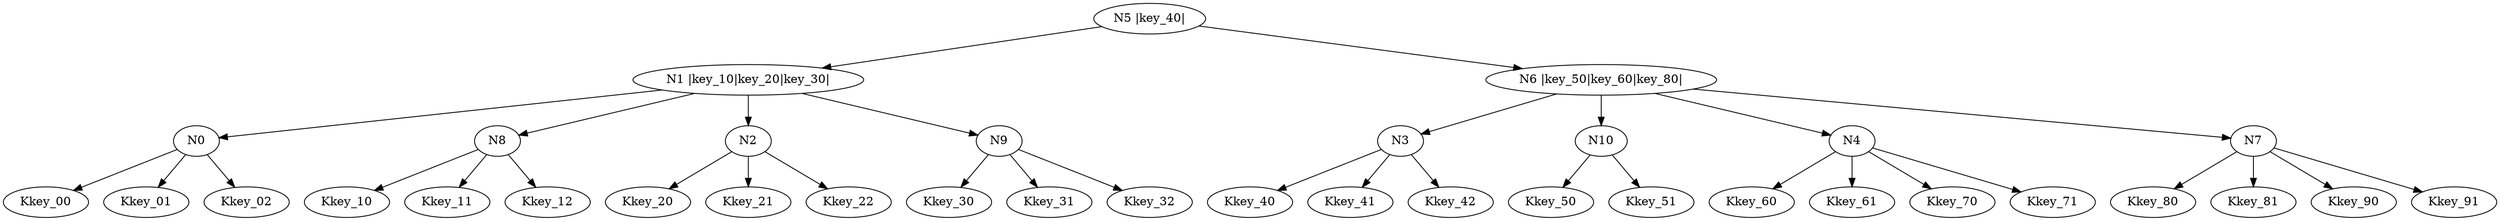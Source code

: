 digraph G {
N5[label="N5 |key_40|"]N5 -> N1;
N1[label="N1 |key_10|key_20|key_30|"]N1 -> N0;
N0 -> Kkey_00;
N0 -> Kkey_01;
N0 -> Kkey_02;
N1 -> N8;
N8 -> Kkey_10;
N8 -> Kkey_11;
N8 -> Kkey_12;
N1 -> N2;
N2 -> Kkey_20;
N2 -> Kkey_21;
N2 -> Kkey_22;
N1 -> N9;
N9 -> Kkey_30;
N9 -> Kkey_31;
N9 -> Kkey_32;
N5 -> N6;
N6[label="N6 |key_50|key_60|key_80|"]N6 -> N3;
N3 -> Kkey_40;
N3 -> Kkey_41;
N3 -> Kkey_42;
N6 -> N10;
N10 -> Kkey_50;
N10 -> Kkey_51;
N6 -> N4;
N4 -> Kkey_60;
N4 -> Kkey_61;
N4 -> Kkey_70;
N4 -> Kkey_71;
N6 -> N7;
N7 -> Kkey_80;
N7 -> Kkey_81;
N7 -> Kkey_90;
N7 -> Kkey_91;
}
